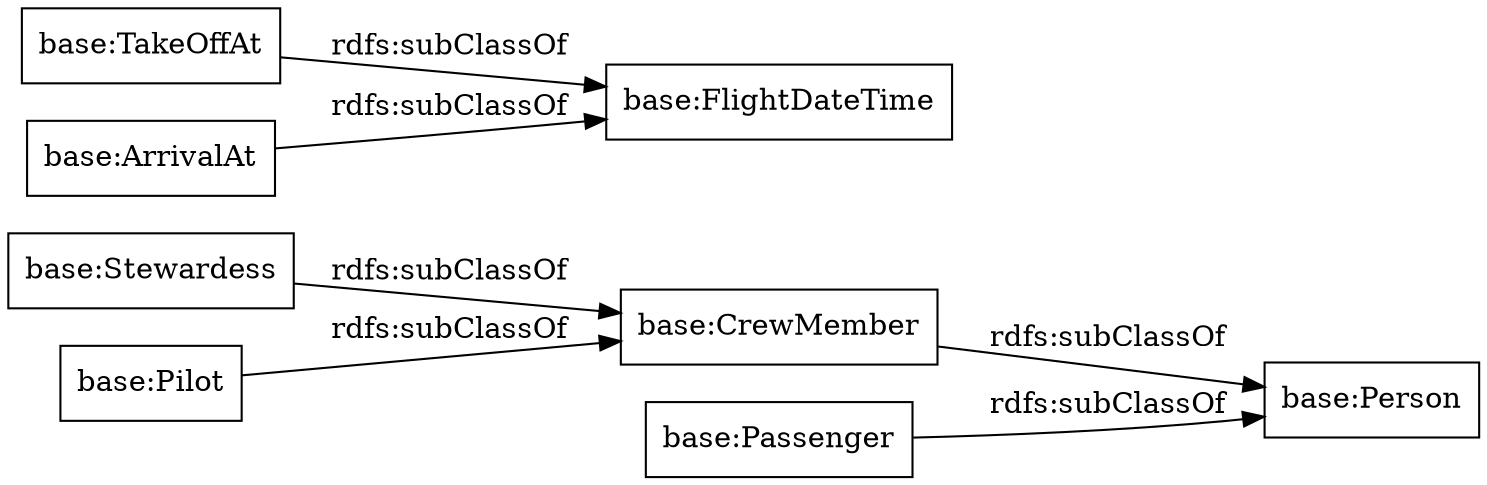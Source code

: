 digraph ar2dtool_diagram { 
rankdir=LR;
size="1000"
node [shape = rectangle, color="black"]; "base:Stewardess" "base:Pilot" "base:Person" "base:FlightDateTime" "base:CrewMember" "base:TakeOffAt" "base:Passenger" "base:ArrivalAt" ; /*classes style*/
	"base:CrewMember" -> "base:Person" [ label = "rdfs:subClassOf" ];
	"base:Passenger" -> "base:Person" [ label = "rdfs:subClassOf" ];
	"base:TakeOffAt" -> "base:FlightDateTime" [ label = "rdfs:subClassOf" ];
	"base:ArrivalAt" -> "base:FlightDateTime" [ label = "rdfs:subClassOf" ];
	"base:Stewardess" -> "base:CrewMember" [ label = "rdfs:subClassOf" ];
	"base:Pilot" -> "base:CrewMember" [ label = "rdfs:subClassOf" ];

}

